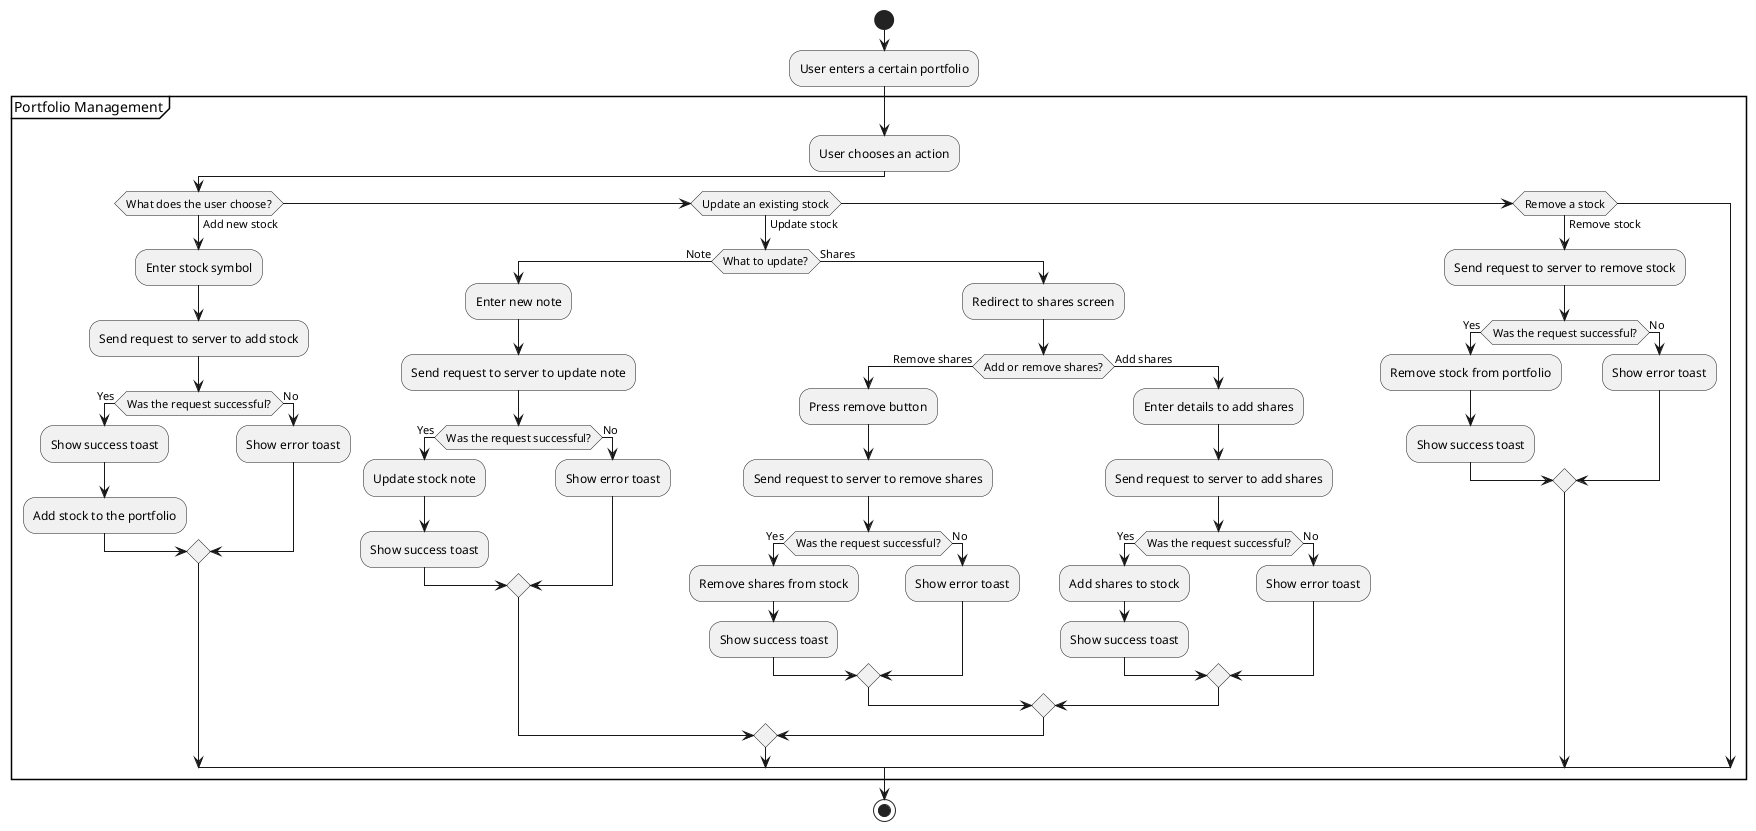 @startuml
start

:User enters a certain portfolio;

partition "Portfolio Management" {
    :User chooses an action;
    if (What does the user choose?) then (Add new stock)
        :Enter stock symbol;
        :Send request to server to add stock;
        if (Was the request successful?) then (Yes)
            :Show success toast;
            :Add stock to the portfolio;
        else (No)
            :Show error toast;
        endif
    else if (Update an existing stock) then (Update stock)
        if (What to update?) then (Note)
            :Enter new note;
            :Send request to server to update note;
            if (Was the request successful?) then (Yes)
                :Update stock note;
                :Show success toast;
            else (No)
                :Show error toast;
            endif
        else (Shares)
            :Redirect to shares screen;
            if (Add or remove shares?) then (Remove shares)
                :Press remove button;
                :Send request to server to remove shares;
                if (Was the request successful?) then (Yes)
                    :Remove shares from stock;
                    :Show success toast;
                else (No)
                    :Show error toast;
                endif
            else (Add shares)
                :Enter details to add shares;
                :Send request to server to add shares;
                if (Was the request successful?) then (Yes)
                    :Add shares to stock;
                    :Show success toast;
                else (No)
                    :Show error toast;
                endif
            endif
        endif
    else if (Remove a stock) then (Remove stock)
        :Send request to server to remove stock;
        if (Was the request successful?) then (Yes)
            :Remove stock from portfolio;
            :Show success toast;
        else (No)
            :Show error toast;
        endif
    endif
}

stop
@enduml
